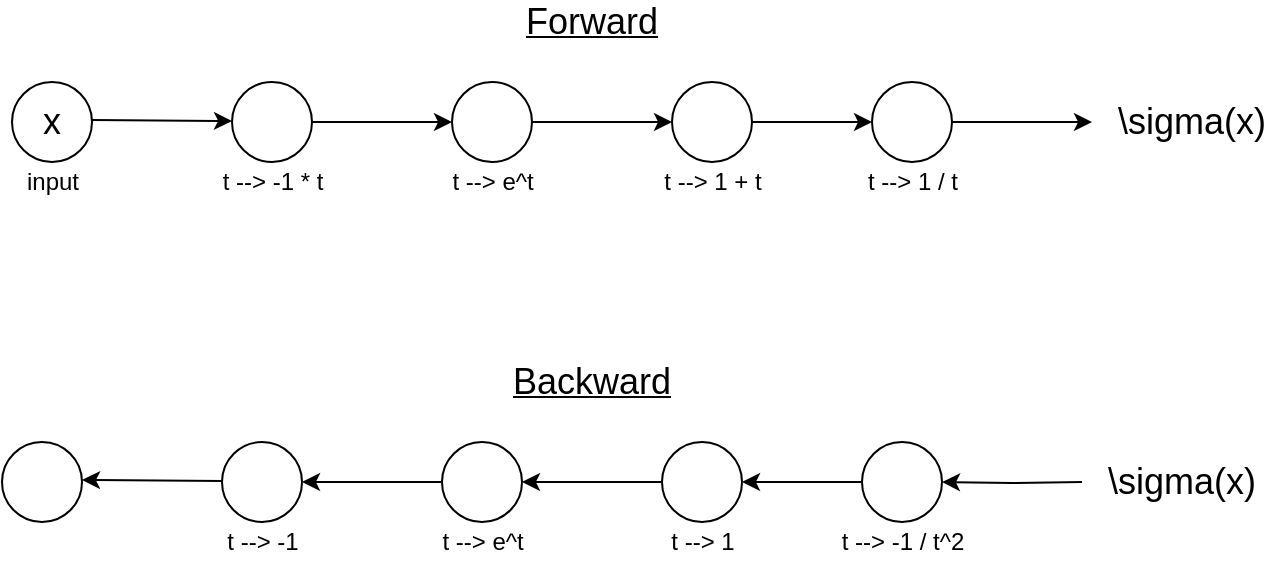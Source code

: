 <mxfile version="12.2.6" type="device" pages="1"><diagram id="e87IO6nDNIZc6tVVbd1E" name="Page-1"><mxGraphModel dx="946" dy="614" grid="1" gridSize="10" guides="1" tooltips="1" connect="1" arrows="1" fold="1" page="1" pageScale="1" pageWidth="850" pageHeight="1100" math="0" shadow="0"><root><mxCell id="0"/><mxCell id="1" parent="0"/><mxCell id="lB7XeptlspL5CjajVpQS-1" value="" style="ellipse;whiteSpace=wrap;html=1;aspect=fixed;" vertex="1" parent="1"><mxGeometry x="90" y="230" width="40" height="40" as="geometry"/></mxCell><mxCell id="lB7XeptlspL5CjajVpQS-2" value="" style="endArrow=classic;html=1;" edge="1" parent="1"><mxGeometry width="50" height="50" relative="1" as="geometry"><mxPoint x="130" y="249" as="sourcePoint"/><mxPoint x="200" y="249.5" as="targetPoint"/></mxGeometry></mxCell><mxCell id="lB7XeptlspL5CjajVpQS-5" value="input" style="text;html=1;resizable=0;autosize=1;align=center;verticalAlign=middle;points=[];fillColor=none;strokeColor=none;rounded=0;" vertex="1" parent="1"><mxGeometry x="90" y="270" width="40" height="20" as="geometry"/></mxCell><mxCell id="lB7XeptlspL5CjajVpQS-12" style="edgeStyle=orthogonalEdgeStyle;rounded=0;orthogonalLoop=1;jettySize=auto;html=1;entryX=0;entryY=0.5;entryDx=0;entryDy=0;" edge="1" parent="1" source="lB7XeptlspL5CjajVpQS-8" target="lB7XeptlspL5CjajVpQS-10"><mxGeometry relative="1" as="geometry"/></mxCell><mxCell id="lB7XeptlspL5CjajVpQS-8" value="" style="ellipse;whiteSpace=wrap;html=1;aspect=fixed;" vertex="1" parent="1"><mxGeometry x="200" y="230" width="40" height="40" as="geometry"/></mxCell><mxCell id="lB7XeptlspL5CjajVpQS-9" value="t --&amp;gt; -1 * t" style="text;html=1;resizable=0;autosize=1;align=center;verticalAlign=middle;points=[];fillColor=none;strokeColor=none;rounded=0;" vertex="1" parent="1"><mxGeometry x="185" y="270" width="70" height="20" as="geometry"/></mxCell><mxCell id="lB7XeptlspL5CjajVpQS-17" style="edgeStyle=orthogonalEdgeStyle;rounded=0;orthogonalLoop=1;jettySize=auto;html=1;entryX=0;entryY=0.5;entryDx=0;entryDy=0;" edge="1" parent="1" source="lB7XeptlspL5CjajVpQS-10" target="lB7XeptlspL5CjajVpQS-14"><mxGeometry relative="1" as="geometry"/></mxCell><mxCell id="lB7XeptlspL5CjajVpQS-10" value="" style="ellipse;whiteSpace=wrap;html=1;aspect=fixed;" vertex="1" parent="1"><mxGeometry x="310" y="230" width="40" height="40" as="geometry"/></mxCell><mxCell id="lB7XeptlspL5CjajVpQS-13" value="t --&amp;gt; e^t" style="text;html=1;resizable=0;autosize=1;align=center;verticalAlign=middle;points=[];fillColor=none;strokeColor=none;rounded=0;" vertex="1" parent="1"><mxGeometry x="300" y="270" width="60" height="20" as="geometry"/></mxCell><mxCell id="lB7XeptlspL5CjajVpQS-20" style="edgeStyle=orthogonalEdgeStyle;rounded=0;orthogonalLoop=1;jettySize=auto;html=1;" edge="1" parent="1" source="lB7XeptlspL5CjajVpQS-14" target="lB7XeptlspL5CjajVpQS-19"><mxGeometry relative="1" as="geometry"/></mxCell><mxCell id="lB7XeptlspL5CjajVpQS-14" value="" style="ellipse;whiteSpace=wrap;html=1;aspect=fixed;" vertex="1" parent="1"><mxGeometry x="420" y="230" width="40" height="40" as="geometry"/></mxCell><mxCell id="lB7XeptlspL5CjajVpQS-18" value="t --&amp;gt; 1 + t" style="text;html=1;resizable=0;autosize=1;align=center;verticalAlign=middle;points=[];fillColor=none;strokeColor=none;rounded=0;" vertex="1" parent="1"><mxGeometry x="410" y="270" width="60" height="20" as="geometry"/></mxCell><mxCell id="lB7XeptlspL5CjajVpQS-22" style="edgeStyle=orthogonalEdgeStyle;rounded=0;orthogonalLoop=1;jettySize=auto;html=1;" edge="1" parent="1" source="lB7XeptlspL5CjajVpQS-19"><mxGeometry relative="1" as="geometry"><mxPoint x="630" y="250" as="targetPoint"/></mxGeometry></mxCell><mxCell id="lB7XeptlspL5CjajVpQS-19" value="" style="ellipse;whiteSpace=wrap;html=1;aspect=fixed;" vertex="1" parent="1"><mxGeometry x="520" y="230" width="40" height="40" as="geometry"/></mxCell><mxCell id="lB7XeptlspL5CjajVpQS-21" value="t --&amp;gt; 1 / t" style="text;html=1;resizable=0;autosize=1;align=center;verticalAlign=middle;points=[];fillColor=none;strokeColor=none;rounded=0;" vertex="1" parent="1"><mxGeometry x="510" y="270" width="60" height="20" as="geometry"/></mxCell><mxCell id="lB7XeptlspL5CjajVpQS-23" value="&lt;font style=&quot;font-size: 18px&quot;&gt;\sigma(x)&lt;/font&gt;" style="text;html=1;strokeColor=none;fillColor=none;align=center;verticalAlign=middle;whiteSpace=wrap;rounded=0;" vertex="1" parent="1"><mxGeometry x="660" y="240" width="40" height="20" as="geometry"/></mxCell><mxCell id="lB7XeptlspL5CjajVpQS-24" value="" style="ellipse;whiteSpace=wrap;html=1;aspect=fixed;" vertex="1" parent="1"><mxGeometry x="85" y="410" width="40" height="40" as="geometry"/></mxCell><mxCell id="lB7XeptlspL5CjajVpQS-25" value="" style="endArrow=classic;html=1;" edge="1" parent="1"><mxGeometry width="50" height="50" relative="1" as="geometry"><mxPoint x="195" y="429.5" as="sourcePoint"/><mxPoint x="125" y="429" as="targetPoint"/></mxGeometry></mxCell><mxCell id="lB7XeptlspL5CjajVpQS-27" style="edgeStyle=orthogonalEdgeStyle;rounded=0;orthogonalLoop=1;jettySize=auto;html=1;exitX=0;exitY=0.5;exitDx=0;exitDy=0;" edge="1" parent="1" source="lB7XeptlspL5CjajVpQS-31" target="lB7XeptlspL5CjajVpQS-28"><mxGeometry relative="1" as="geometry"/></mxCell><mxCell id="lB7XeptlspL5CjajVpQS-28" value="" style="ellipse;whiteSpace=wrap;html=1;aspect=fixed;" vertex="1" parent="1"><mxGeometry x="195" y="410" width="40" height="40" as="geometry"/></mxCell><mxCell id="lB7XeptlspL5CjajVpQS-29" value="t --&amp;gt; -1" style="text;html=1;resizable=0;autosize=1;align=center;verticalAlign=middle;points=[];fillColor=none;strokeColor=none;rounded=0;" vertex="1" parent="1"><mxGeometry x="190" y="450" width="50" height="20" as="geometry"/></mxCell><mxCell id="lB7XeptlspL5CjajVpQS-30" style="edgeStyle=orthogonalEdgeStyle;rounded=0;orthogonalLoop=1;jettySize=auto;html=1;exitX=0;exitY=0.5;exitDx=0;exitDy=0;" edge="1" parent="1" source="lB7XeptlspL5CjajVpQS-34" target="lB7XeptlspL5CjajVpQS-31"><mxGeometry relative="1" as="geometry"/></mxCell><mxCell id="lB7XeptlspL5CjajVpQS-31" value="" style="ellipse;whiteSpace=wrap;html=1;aspect=fixed;" vertex="1" parent="1"><mxGeometry x="305" y="410" width="40" height="40" as="geometry"/></mxCell><mxCell id="lB7XeptlspL5CjajVpQS-32" value="t --&amp;gt; e^t" style="text;html=1;resizable=0;autosize=1;align=center;verticalAlign=middle;points=[];fillColor=none;strokeColor=none;rounded=0;" vertex="1" parent="1"><mxGeometry x="295" y="450" width="60" height="20" as="geometry"/></mxCell><mxCell id="lB7XeptlspL5CjajVpQS-33" style="edgeStyle=orthogonalEdgeStyle;rounded=0;orthogonalLoop=1;jettySize=auto;html=1;" edge="1" parent="1" source="lB7XeptlspL5CjajVpQS-37" target="lB7XeptlspL5CjajVpQS-34"><mxGeometry relative="1" as="geometry"/></mxCell><mxCell id="lB7XeptlspL5CjajVpQS-34" value="" style="ellipse;whiteSpace=wrap;html=1;aspect=fixed;" vertex="1" parent="1"><mxGeometry x="415" y="410" width="40" height="40" as="geometry"/></mxCell><mxCell id="lB7XeptlspL5CjajVpQS-35" value="t --&amp;gt; 1" style="text;html=1;resizable=0;autosize=1;align=center;verticalAlign=middle;points=[];fillColor=none;strokeColor=none;rounded=0;" vertex="1" parent="1"><mxGeometry x="410" y="450" width="50" height="20" as="geometry"/></mxCell><mxCell id="lB7XeptlspL5CjajVpQS-36" style="edgeStyle=orthogonalEdgeStyle;rounded=0;orthogonalLoop=1;jettySize=auto;html=1;" edge="1" parent="1" target="lB7XeptlspL5CjajVpQS-37"><mxGeometry relative="1" as="geometry"><mxPoint x="625" y="430" as="sourcePoint"/></mxGeometry></mxCell><mxCell id="lB7XeptlspL5CjajVpQS-37" value="" style="ellipse;whiteSpace=wrap;html=1;aspect=fixed;" vertex="1" parent="1"><mxGeometry x="515" y="410" width="40" height="40" as="geometry"/></mxCell><mxCell id="lB7XeptlspL5CjajVpQS-38" value="t --&amp;gt; -1 / t^2" style="text;html=1;resizable=0;autosize=1;align=center;verticalAlign=middle;points=[];fillColor=none;strokeColor=none;rounded=0;" vertex="1" parent="1"><mxGeometry x="495" y="450" width="80" height="20" as="geometry"/></mxCell><mxCell id="lB7XeptlspL5CjajVpQS-39" value="&lt;font style=&quot;font-size: 18px&quot;&gt;\sigma(x)&lt;/font&gt;" style="text;html=1;strokeColor=none;fillColor=none;align=center;verticalAlign=middle;whiteSpace=wrap;rounded=0;" vertex="1" parent="1"><mxGeometry x="655" y="420" width="40" height="20" as="geometry"/></mxCell><mxCell id="lB7XeptlspL5CjajVpQS-40" value="&lt;font style=&quot;font-size: 18px&quot;&gt;x&lt;/font&gt;" style="text;html=1;strokeColor=none;fillColor=none;align=center;verticalAlign=middle;whiteSpace=wrap;rounded=0;" vertex="1" parent="1"><mxGeometry x="95" y="240" width="30" height="20" as="geometry"/></mxCell><mxCell id="lB7XeptlspL5CjajVpQS-45" value="&lt;font style=&quot;font-size: 18px&quot;&gt;&lt;u&gt;Forward&lt;/u&gt;&lt;/font&gt;" style="text;html=1;strokeColor=none;fillColor=none;align=center;verticalAlign=middle;whiteSpace=wrap;rounded=0;" vertex="1" parent="1"><mxGeometry x="360" y="190" width="40" height="20" as="geometry"/></mxCell><mxCell id="lB7XeptlspL5CjajVpQS-46" value="&lt;font style=&quot;font-size: 18px&quot;&gt;&lt;u&gt;Backward&lt;br&gt;&lt;/u&gt;&lt;/font&gt;" style="text;html=1;strokeColor=none;fillColor=none;align=center;verticalAlign=middle;whiteSpace=wrap;rounded=0;" vertex="1" parent="1"><mxGeometry x="360" y="370" width="40" height="20" as="geometry"/></mxCell></root></mxGraphModel></diagram></mxfile>